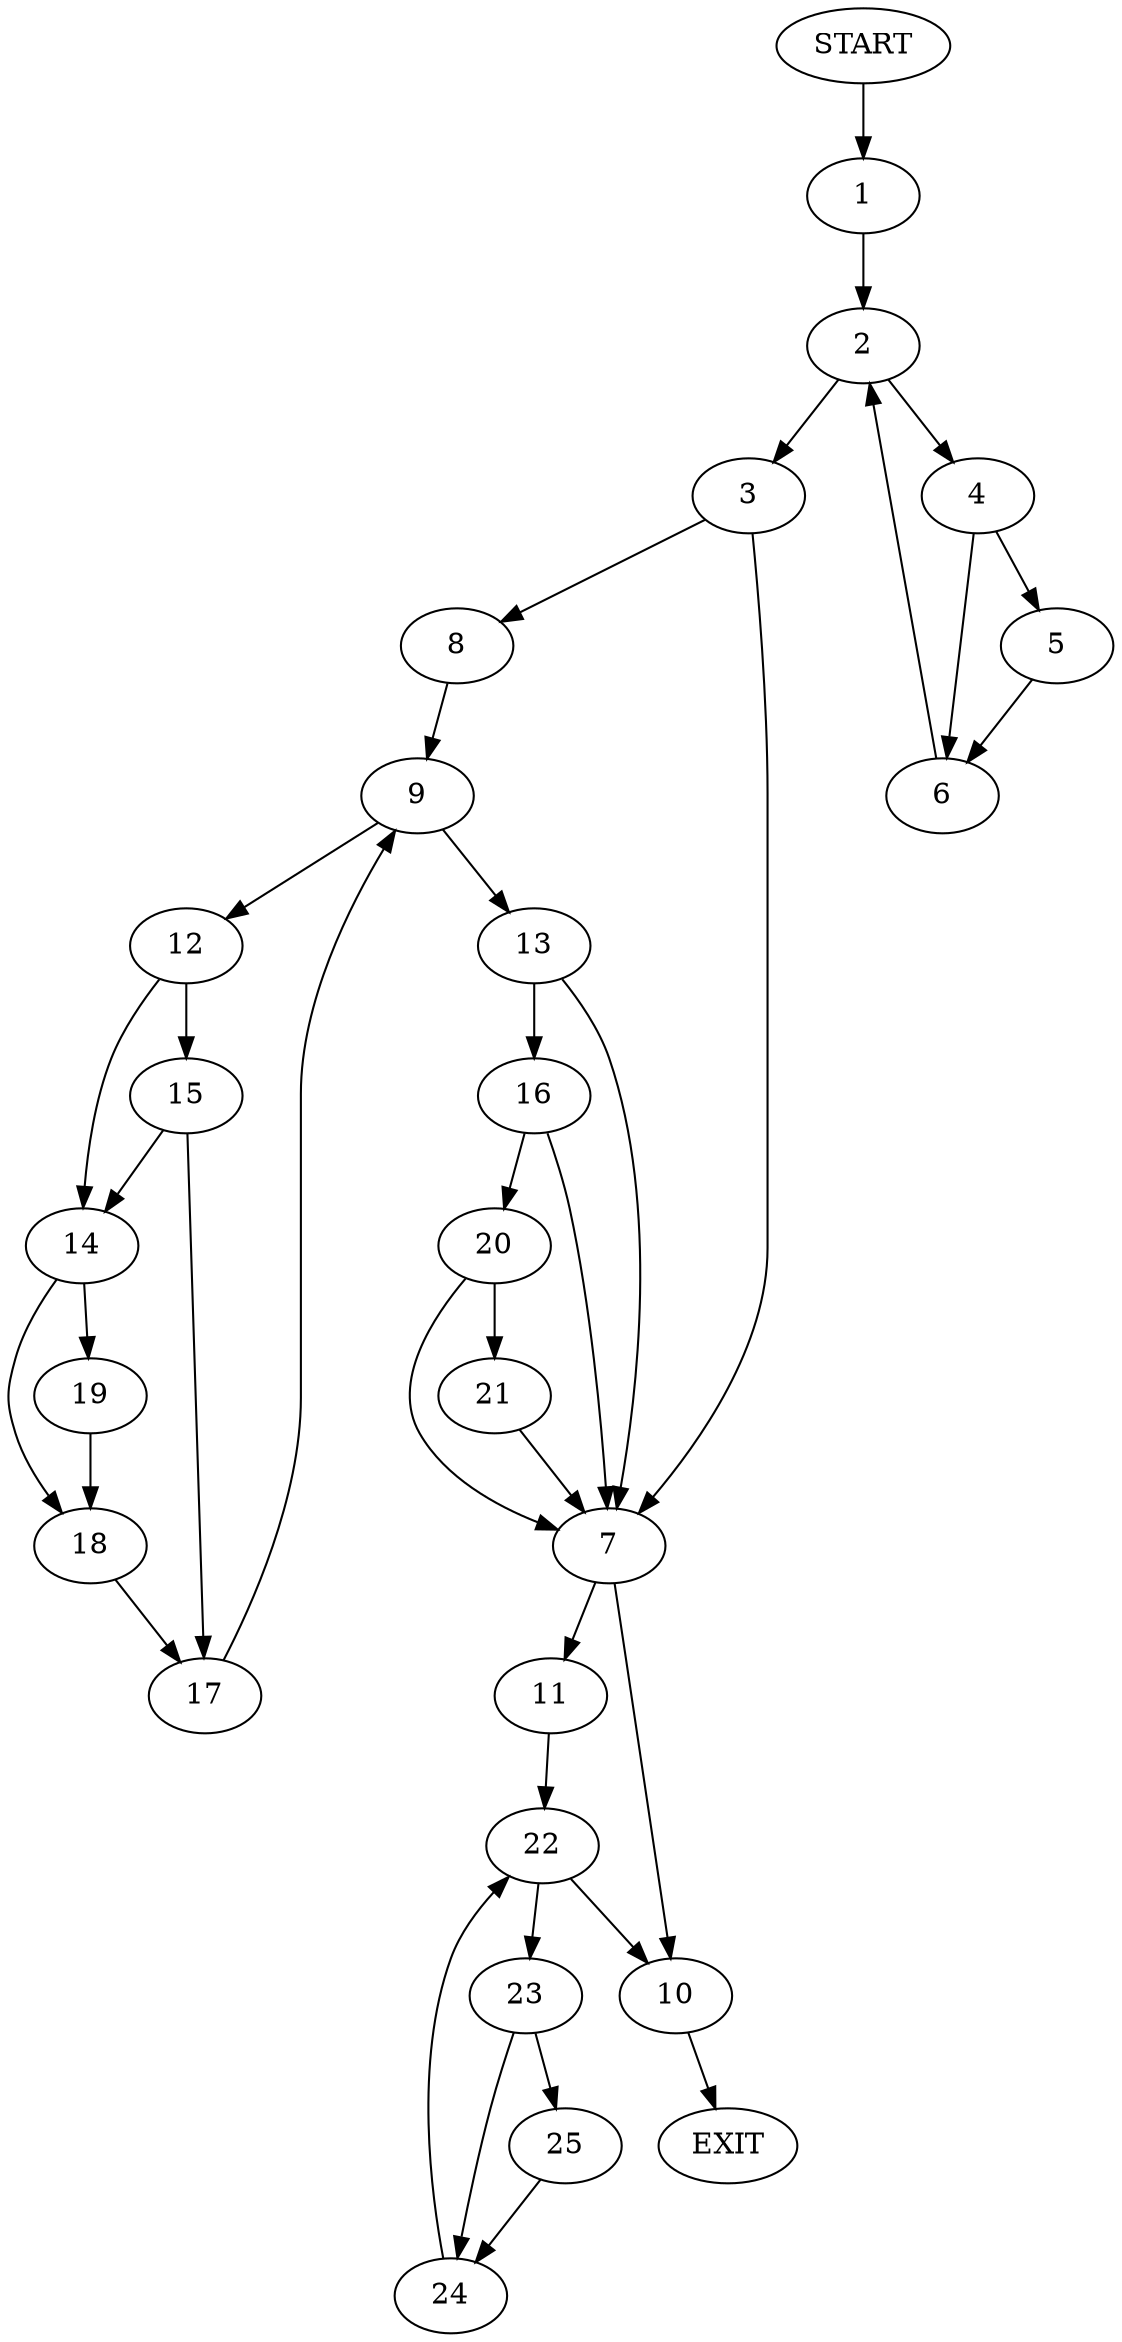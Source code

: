 digraph {
0 [label="START"]
26 [label="EXIT"]
0 -> 1
1 -> 2
2 -> 3
2 -> 4
4 -> 5
4 -> 6
3 -> 7
3 -> 8
6 -> 2
5 -> 6
8 -> 9
7 -> 10
7 -> 11
9 -> 12
9 -> 13
12 -> 14
12 -> 15
13 -> 7
13 -> 16
15 -> 14
15 -> 17
14 -> 18
14 -> 19
17 -> 9
19 -> 18
18 -> 17
16 -> 7
16 -> 20
20 -> 7
20 -> 21
21 -> 7
10 -> 26
11 -> 22
22 -> 23
22 -> 10
23 -> 24
23 -> 25
25 -> 24
24 -> 22
}

